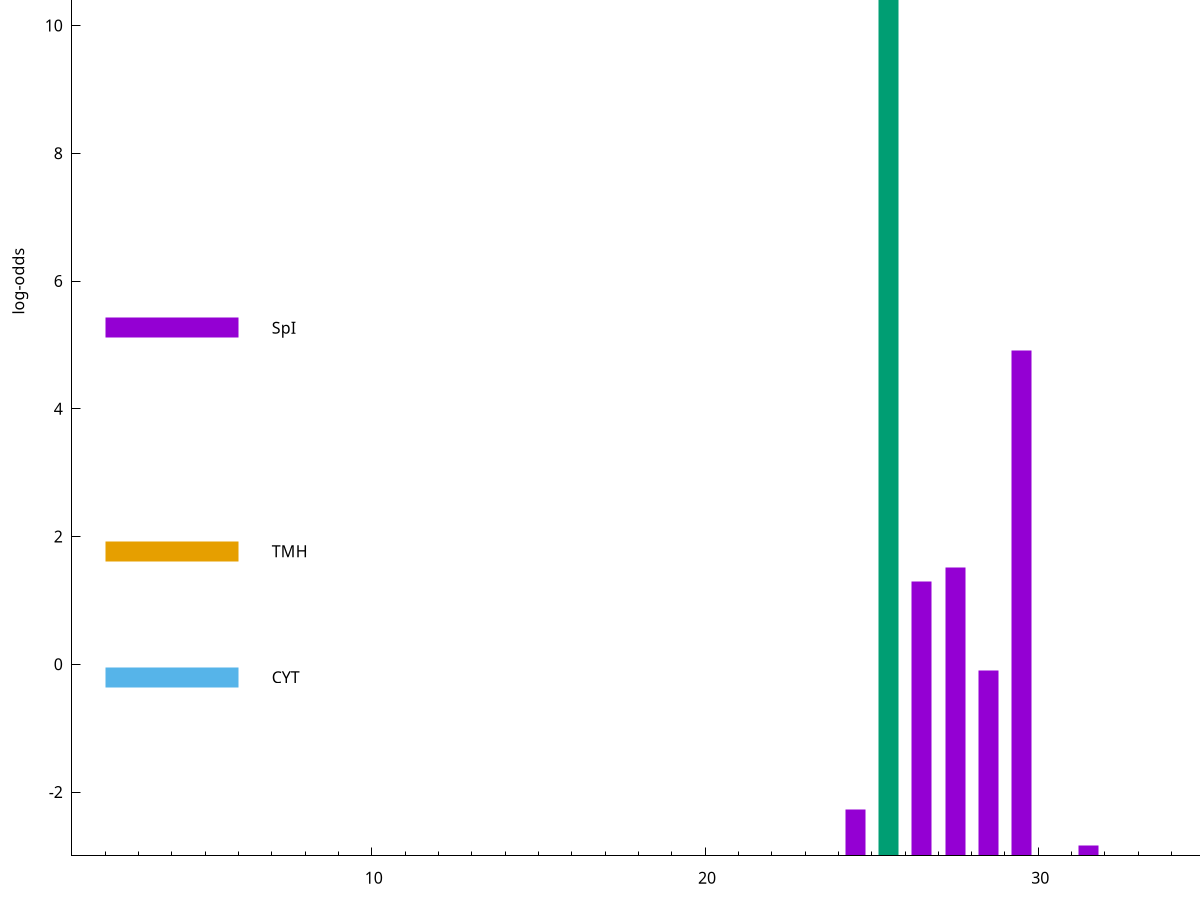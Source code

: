 set title "LipoP predictions for SRR4017897.gff"
set size 2., 1.4
set xrange [1:70] 
set mxtics 10
set yrange [-3:15]
set y2range [0:18]
set ylabel "log-odds"
set term postscript eps color solid "Helvetica" 30
set output "SRR4017897.gff36.eps"
set arrow from 2,11.4829 to 6,11.4829 nohead lt 2 lw 20
set label "SpII" at 7,11.4829
set arrow from 2,5.27017 to 6,5.27017 nohead lt 1 lw 20
set label "SpI" at 7,5.27017
set arrow from 2,1.77147 to 6,1.77147 nohead lt 4 lw 20
set label "TMH" at 7,1.77147
set arrow from 2,-0.200913 to 6,-0.200913 nohead lt 3 lw 20
set label "CYT" at 7,-0.200913
set arrow from 2,11.4829 to 6,11.4829 nohead lt 2 lw 20
set label "SpII" at 7,11.4829
# NOTE: The scores below are the log-odds scores with the threshold
# NOTE: subtracted (a hack to make gnuplot make the histogram all
# NOTE: look nice).
plot "-" axes x1y2 title "" with impulses lt 2 lw 20, "-" axes x1y2 title "" with impulses lt 1 lw 20
25.500000 14.482900
e
29.500000 7.913960
27.500000 4.522840
26.500000 4.301560
35.500000 3.800336
28.500000 2.896943
24.500000 0.731270
31.500000 0.162980
e
exit
